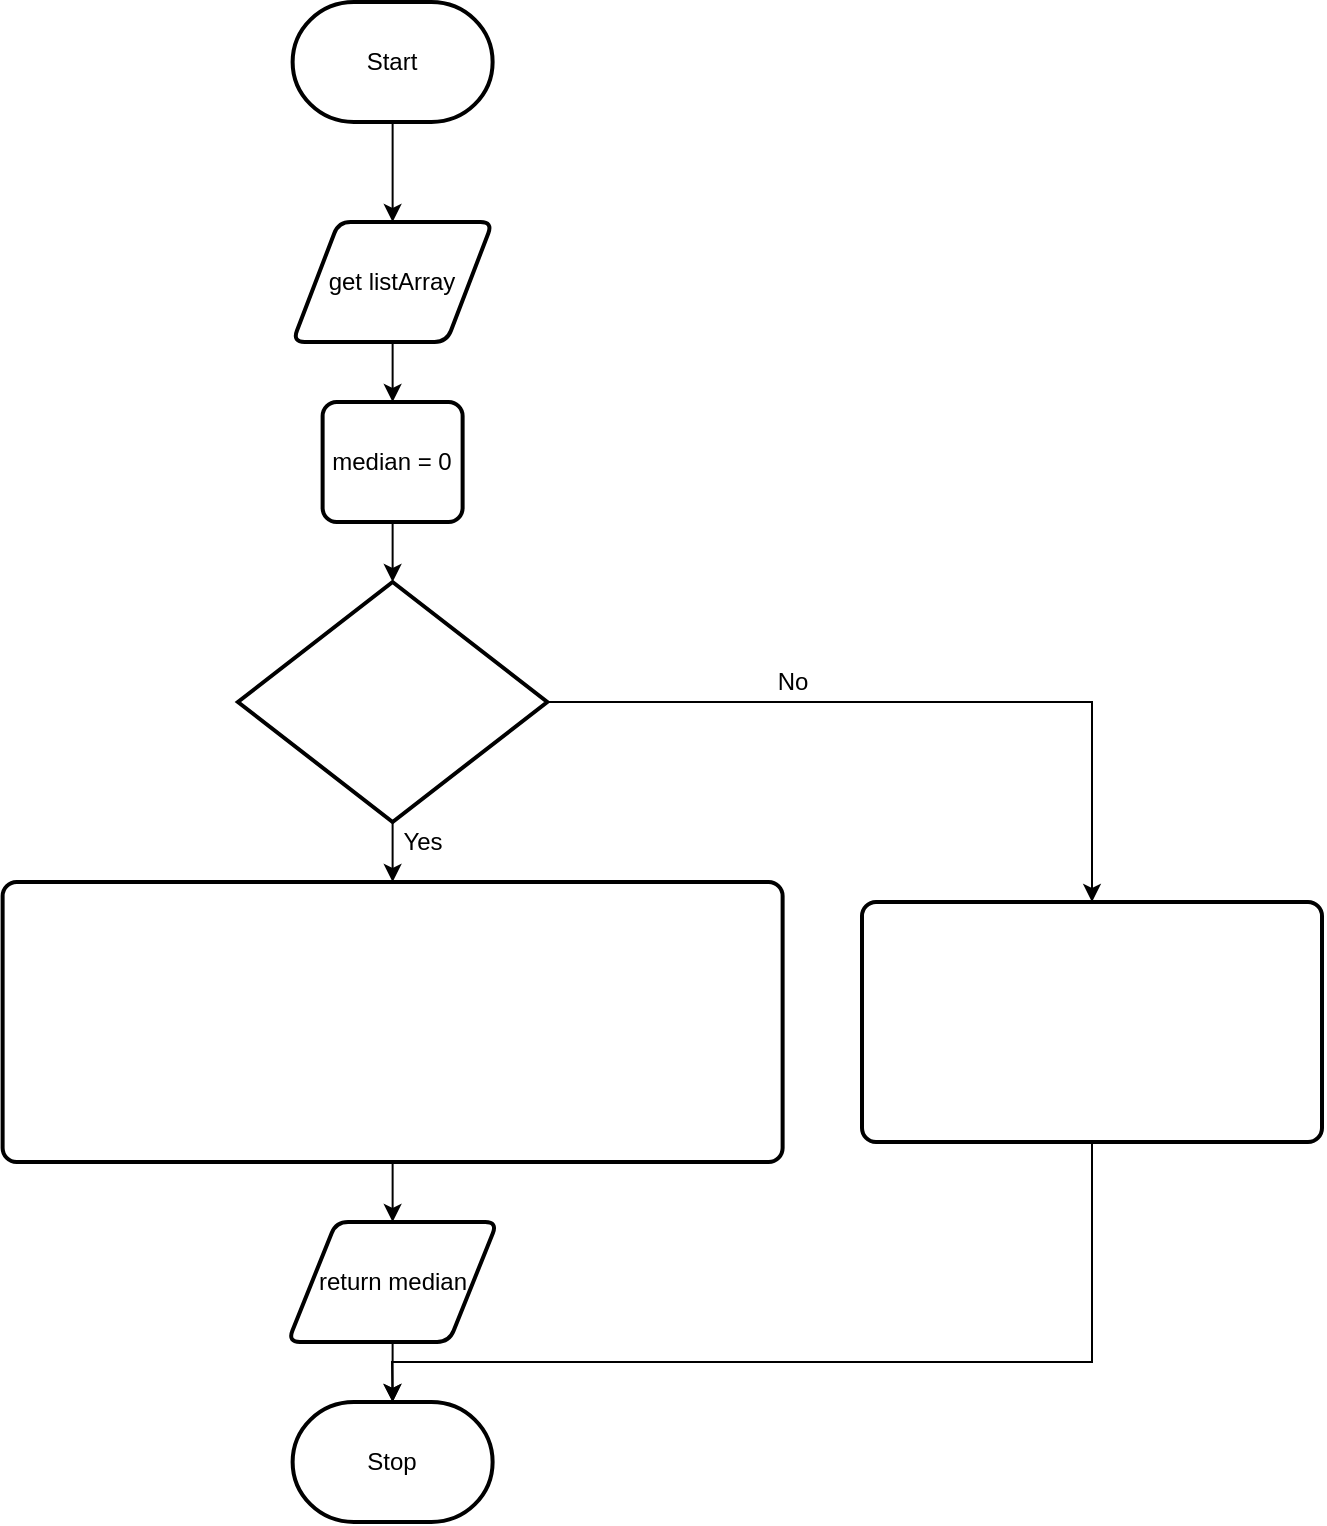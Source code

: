 <mxfile>
    <diagram id="OOKPsD-LrbufebXvpjXt" name="Page-1">
        <mxGraphModel dx="1082" dy="1849" grid="1" gridSize="10" guides="1" tooltips="1" connect="1" arrows="1" fold="1" page="1" pageScale="1" pageWidth="850" pageHeight="1100" math="0" shadow="0">
            <root>
                <mxCell id="0"/>
                <mxCell id="1" parent="0"/>
                <mxCell id="15" value="" style="edgeStyle=none;html=1;" edge="1" parent="1" source="16">
                    <mxGeometry relative="1" as="geometry">
                        <mxPoint x="385.31" y="80" as="targetPoint"/>
                    </mxGeometry>
                </mxCell>
                <mxCell id="16" value="Start" style="strokeWidth=2;html=1;shape=mxgraph.flowchart.terminator;whiteSpace=wrap;" vertex="1" parent="1">
                    <mxGeometry x="335.31" y="-30" width="100" height="60" as="geometry"/>
                </mxCell>
                <mxCell id="17" value="" style="edgeStyle=none;html=1;" edge="1" parent="1" source="18" target="20">
                    <mxGeometry relative="1" as="geometry"/>
                </mxCell>
                <mxCell id="18" value="get listArray" style="shape=parallelogram;html=1;strokeWidth=2;perimeter=parallelogramPerimeter;whiteSpace=wrap;rounded=1;arcSize=12;size=0.23;" vertex="1" parent="1">
                    <mxGeometry x="335.31" y="80" width="100" height="60" as="geometry"/>
                </mxCell>
                <mxCell id="19" value="" style="edgeStyle=none;html=1;fontFamily=Helvetica;" edge="1" parent="1" source="20">
                    <mxGeometry relative="1" as="geometry">
                        <mxPoint x="385.31" y="260" as="targetPoint"/>
                    </mxGeometry>
                </mxCell>
                <mxCell id="20" value="median = 0" style="rounded=1;whiteSpace=wrap;html=1;absoluteArcSize=1;arcSize=14;strokeWidth=2;" vertex="1" parent="1">
                    <mxGeometry x="350.31" y="170" width="70" height="60" as="geometry"/>
                </mxCell>
                <mxCell id="48" value="Stop" style="strokeWidth=2;html=1;shape=mxgraph.flowchart.terminator;whiteSpace=wrap;" vertex="1" parent="1">
                    <mxGeometry x="335.31" y="670" width="100" height="60" as="geometry"/>
                </mxCell>
                <mxCell id="52" value="" style="edgeStyle=none;html=1;fontFamily=Helvetica;" edge="1" parent="1" source="50" target="51">
                    <mxGeometry relative="1" as="geometry"/>
                </mxCell>
                <mxCell id="64" style="edgeStyle=none;rounded=0;html=1;entryX=0.5;entryY=0;entryDx=0;entryDy=0;fontFamily=Helvetica;exitX=1;exitY=0.5;exitDx=0;exitDy=0;exitPerimeter=0;" edge="1" parent="1" source="50" target="63">
                    <mxGeometry relative="1" as="geometry">
                        <Array as="points">
                            <mxPoint x="735" y="320"/>
                        </Array>
                    </mxGeometry>
                </mxCell>
                <mxCell id="50" value="&lt;pre style=&quot;color: rgb(255 , 255 , 255) ; overflow-wrap: break-word&quot;&gt;&lt;font face=&quot;Helvetica&quot;&gt;if (arraySize % 2 === 0)&lt;/font&gt;&lt;/pre&gt;" style="strokeWidth=2;html=1;shape=mxgraph.flowchart.decision;whiteSpace=wrap;fontFamily=Helvetica;" vertex="1" parent="1">
                    <mxGeometry x="307.96" y="260" width="154.69" height="120" as="geometry"/>
                </mxCell>
                <mxCell id="56" style="edgeStyle=none;html=1;fontFamily=Helvetica;" edge="1" parent="1" source="51">
                    <mxGeometry relative="1" as="geometry">
                        <mxPoint x="385.31" y="580" as="targetPoint"/>
                    </mxGeometry>
                </mxCell>
                <mxCell id="51" value="&lt;pre style=&quot;color: rgb(255 , 255 , 255) ; overflow-wrap: break-word&quot;&gt;&lt;font face=&quot;Helvetica&quot;&gt;median = (sortedArray[arraySize / 2] + sortedArray[arraySize / 2 - 1]) / 2&lt;/font&gt;&lt;/pre&gt;" style="rounded=1;whiteSpace=wrap;html=1;absoluteArcSize=1;arcSize=14;strokeWidth=2;fontFamily=Helvetica;" vertex="1" parent="1">
                    <mxGeometry x="190.31" y="410" width="390" height="140" as="geometry"/>
                </mxCell>
                <mxCell id="62" value="" style="edgeStyle=none;rounded=0;html=1;fontFamily=Helvetica;" edge="1" parent="1" source="55" target="48">
                    <mxGeometry relative="1" as="geometry"/>
                </mxCell>
                <mxCell id="55" value="return median" style="shape=parallelogram;html=1;strokeWidth=2;perimeter=parallelogramPerimeter;whiteSpace=wrap;rounded=1;arcSize=12;size=0.23;" vertex="1" parent="1">
                    <mxGeometry x="332.96" y="580" width="104.69" height="60" as="geometry"/>
                </mxCell>
                <mxCell id="60" value="Yes" style="text;html=1;resizable=0;autosize=1;align=center;verticalAlign=middle;points=[];fillColor=none;strokeColor=none;rounded=0;fontFamily=Helvetica;" vertex="1" parent="1">
                    <mxGeometry x="380.31" y="380" width="40" height="20" as="geometry"/>
                </mxCell>
                <mxCell id="61" value="No" style="text;html=1;resizable=0;autosize=1;align=center;verticalAlign=middle;points=[];fillColor=none;strokeColor=none;rounded=0;fontFamily=Helvetica;" vertex="1" parent="1">
                    <mxGeometry x="570" y="300" width="30" height="20" as="geometry"/>
                </mxCell>
                <mxCell id="65" style="edgeStyle=none;rounded=0;html=1;entryX=0.5;entryY=0;entryDx=0;entryDy=0;entryPerimeter=0;fontFamily=Helvetica;" edge="1" parent="1" source="63" target="48">
                    <mxGeometry relative="1" as="geometry">
                        <Array as="points">
                            <mxPoint x="735" y="650"/>
                            <mxPoint x="385" y="650"/>
                        </Array>
                    </mxGeometry>
                </mxCell>
                <mxCell id="63" value="&lt;pre style=&quot;color: rgb(255 , 255 , 255) ; overflow-wrap: break-word&quot;&gt;&lt;pre style=&quot;overflow-wrap: break-word&quot;&gt;&lt;font face=&quot;Helvetica&quot;&gt;median = sortedArray[(arraySize - 1) / 2]&lt;/font&gt;&lt;/pre&gt;&lt;/pre&gt;" style="rounded=1;whiteSpace=wrap;html=1;absoluteArcSize=1;arcSize=14;strokeWidth=2;fontFamily=Helvetica;" vertex="1" parent="1">
                    <mxGeometry x="620" y="420" width="230" height="120" as="geometry"/>
                </mxCell>
            </root>
        </mxGraphModel>
    </diagram>
</mxfile>